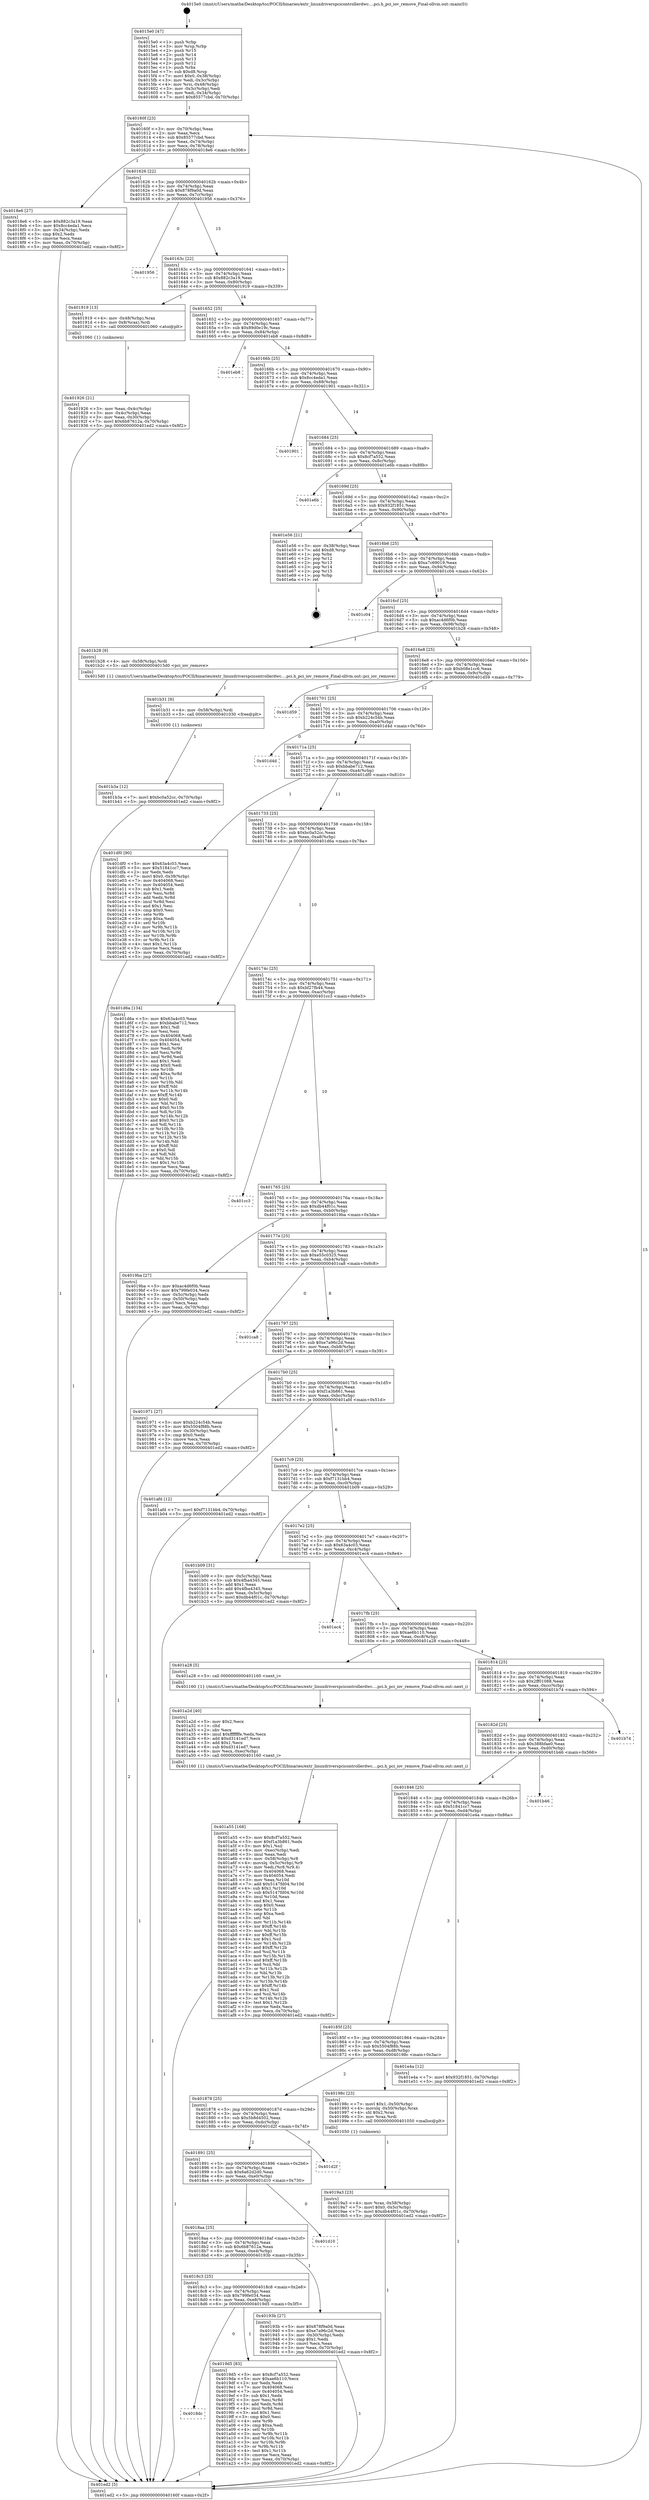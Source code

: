 digraph "0x4015e0" {
  label = "0x4015e0 (/mnt/c/Users/mathe/Desktop/tcc/POCII/binaries/extr_linuxdriverspcicontrollerdwc....pci.h_pci_iov_remove_Final-ollvm.out::main(0))"
  labelloc = "t"
  node[shape=record]

  Entry [label="",width=0.3,height=0.3,shape=circle,fillcolor=black,style=filled]
  "0x40160f" [label="{
     0x40160f [23]\l
     | [instrs]\l
     &nbsp;&nbsp;0x40160f \<+3\>: mov -0x70(%rbp),%eax\l
     &nbsp;&nbsp;0x401612 \<+2\>: mov %eax,%ecx\l
     &nbsp;&nbsp;0x401614 \<+6\>: sub $0x85577cbd,%ecx\l
     &nbsp;&nbsp;0x40161a \<+3\>: mov %eax,-0x74(%rbp)\l
     &nbsp;&nbsp;0x40161d \<+3\>: mov %ecx,-0x78(%rbp)\l
     &nbsp;&nbsp;0x401620 \<+6\>: je 00000000004018e6 \<main+0x306\>\l
  }"]
  "0x4018e6" [label="{
     0x4018e6 [27]\l
     | [instrs]\l
     &nbsp;&nbsp;0x4018e6 \<+5\>: mov $0x882c3a19,%eax\l
     &nbsp;&nbsp;0x4018eb \<+5\>: mov $0x8cc4eda1,%ecx\l
     &nbsp;&nbsp;0x4018f0 \<+3\>: mov -0x34(%rbp),%edx\l
     &nbsp;&nbsp;0x4018f3 \<+3\>: cmp $0x2,%edx\l
     &nbsp;&nbsp;0x4018f6 \<+3\>: cmovne %ecx,%eax\l
     &nbsp;&nbsp;0x4018f9 \<+3\>: mov %eax,-0x70(%rbp)\l
     &nbsp;&nbsp;0x4018fc \<+5\>: jmp 0000000000401ed2 \<main+0x8f2\>\l
  }"]
  "0x401626" [label="{
     0x401626 [22]\l
     | [instrs]\l
     &nbsp;&nbsp;0x401626 \<+5\>: jmp 000000000040162b \<main+0x4b\>\l
     &nbsp;&nbsp;0x40162b \<+3\>: mov -0x74(%rbp),%eax\l
     &nbsp;&nbsp;0x40162e \<+5\>: sub $0x878f9a0d,%eax\l
     &nbsp;&nbsp;0x401633 \<+3\>: mov %eax,-0x7c(%rbp)\l
     &nbsp;&nbsp;0x401636 \<+6\>: je 0000000000401956 \<main+0x376\>\l
  }"]
  "0x401ed2" [label="{
     0x401ed2 [5]\l
     | [instrs]\l
     &nbsp;&nbsp;0x401ed2 \<+5\>: jmp 000000000040160f \<main+0x2f\>\l
  }"]
  "0x4015e0" [label="{
     0x4015e0 [47]\l
     | [instrs]\l
     &nbsp;&nbsp;0x4015e0 \<+1\>: push %rbp\l
     &nbsp;&nbsp;0x4015e1 \<+3\>: mov %rsp,%rbp\l
     &nbsp;&nbsp;0x4015e4 \<+2\>: push %r15\l
     &nbsp;&nbsp;0x4015e6 \<+2\>: push %r14\l
     &nbsp;&nbsp;0x4015e8 \<+2\>: push %r13\l
     &nbsp;&nbsp;0x4015ea \<+2\>: push %r12\l
     &nbsp;&nbsp;0x4015ec \<+1\>: push %rbx\l
     &nbsp;&nbsp;0x4015ed \<+7\>: sub $0xd8,%rsp\l
     &nbsp;&nbsp;0x4015f4 \<+7\>: movl $0x0,-0x38(%rbp)\l
     &nbsp;&nbsp;0x4015fb \<+3\>: mov %edi,-0x3c(%rbp)\l
     &nbsp;&nbsp;0x4015fe \<+4\>: mov %rsi,-0x48(%rbp)\l
     &nbsp;&nbsp;0x401602 \<+3\>: mov -0x3c(%rbp),%edi\l
     &nbsp;&nbsp;0x401605 \<+3\>: mov %edi,-0x34(%rbp)\l
     &nbsp;&nbsp;0x401608 \<+7\>: movl $0x85577cbd,-0x70(%rbp)\l
  }"]
  Exit [label="",width=0.3,height=0.3,shape=circle,fillcolor=black,style=filled,peripheries=2]
  "0x401956" [label="{
     0x401956\l
  }", style=dashed]
  "0x40163c" [label="{
     0x40163c [22]\l
     | [instrs]\l
     &nbsp;&nbsp;0x40163c \<+5\>: jmp 0000000000401641 \<main+0x61\>\l
     &nbsp;&nbsp;0x401641 \<+3\>: mov -0x74(%rbp),%eax\l
     &nbsp;&nbsp;0x401644 \<+5\>: sub $0x882c3a19,%eax\l
     &nbsp;&nbsp;0x401649 \<+3\>: mov %eax,-0x80(%rbp)\l
     &nbsp;&nbsp;0x40164c \<+6\>: je 0000000000401919 \<main+0x339\>\l
  }"]
  "0x401b3a" [label="{
     0x401b3a [12]\l
     | [instrs]\l
     &nbsp;&nbsp;0x401b3a \<+7\>: movl $0xbc0a52cc,-0x70(%rbp)\l
     &nbsp;&nbsp;0x401b41 \<+5\>: jmp 0000000000401ed2 \<main+0x8f2\>\l
  }"]
  "0x401919" [label="{
     0x401919 [13]\l
     | [instrs]\l
     &nbsp;&nbsp;0x401919 \<+4\>: mov -0x48(%rbp),%rax\l
     &nbsp;&nbsp;0x40191d \<+4\>: mov 0x8(%rax),%rdi\l
     &nbsp;&nbsp;0x401921 \<+5\>: call 0000000000401060 \<atoi@plt\>\l
     | [calls]\l
     &nbsp;&nbsp;0x401060 \{1\} (unknown)\l
  }"]
  "0x401652" [label="{
     0x401652 [25]\l
     | [instrs]\l
     &nbsp;&nbsp;0x401652 \<+5\>: jmp 0000000000401657 \<main+0x77\>\l
     &nbsp;&nbsp;0x401657 \<+3\>: mov -0x74(%rbp),%eax\l
     &nbsp;&nbsp;0x40165a \<+5\>: sub $0x89d0e19c,%eax\l
     &nbsp;&nbsp;0x40165f \<+6\>: mov %eax,-0x84(%rbp)\l
     &nbsp;&nbsp;0x401665 \<+6\>: je 0000000000401eb8 \<main+0x8d8\>\l
  }"]
  "0x401926" [label="{
     0x401926 [21]\l
     | [instrs]\l
     &nbsp;&nbsp;0x401926 \<+3\>: mov %eax,-0x4c(%rbp)\l
     &nbsp;&nbsp;0x401929 \<+3\>: mov -0x4c(%rbp),%eax\l
     &nbsp;&nbsp;0x40192c \<+3\>: mov %eax,-0x30(%rbp)\l
     &nbsp;&nbsp;0x40192f \<+7\>: movl $0x6b87612a,-0x70(%rbp)\l
     &nbsp;&nbsp;0x401936 \<+5\>: jmp 0000000000401ed2 \<main+0x8f2\>\l
  }"]
  "0x401b31" [label="{
     0x401b31 [9]\l
     | [instrs]\l
     &nbsp;&nbsp;0x401b31 \<+4\>: mov -0x58(%rbp),%rdi\l
     &nbsp;&nbsp;0x401b35 \<+5\>: call 0000000000401030 \<free@plt\>\l
     | [calls]\l
     &nbsp;&nbsp;0x401030 \{1\} (unknown)\l
  }"]
  "0x401eb8" [label="{
     0x401eb8\l
  }", style=dashed]
  "0x40166b" [label="{
     0x40166b [25]\l
     | [instrs]\l
     &nbsp;&nbsp;0x40166b \<+5\>: jmp 0000000000401670 \<main+0x90\>\l
     &nbsp;&nbsp;0x401670 \<+3\>: mov -0x74(%rbp),%eax\l
     &nbsp;&nbsp;0x401673 \<+5\>: sub $0x8cc4eda1,%eax\l
     &nbsp;&nbsp;0x401678 \<+6\>: mov %eax,-0x88(%rbp)\l
     &nbsp;&nbsp;0x40167e \<+6\>: je 0000000000401901 \<main+0x321\>\l
  }"]
  "0x401a55" [label="{
     0x401a55 [168]\l
     | [instrs]\l
     &nbsp;&nbsp;0x401a55 \<+5\>: mov $0x8cf7a552,%ecx\l
     &nbsp;&nbsp;0x401a5a \<+5\>: mov $0xf1a3b861,%edx\l
     &nbsp;&nbsp;0x401a5f \<+3\>: mov $0x1,%sil\l
     &nbsp;&nbsp;0x401a62 \<+6\>: mov -0xec(%rbp),%edi\l
     &nbsp;&nbsp;0x401a68 \<+3\>: imul %eax,%edi\l
     &nbsp;&nbsp;0x401a6b \<+4\>: mov -0x58(%rbp),%r8\l
     &nbsp;&nbsp;0x401a6f \<+4\>: movslq -0x5c(%rbp),%r9\l
     &nbsp;&nbsp;0x401a73 \<+4\>: mov %edi,(%r8,%r9,4)\l
     &nbsp;&nbsp;0x401a77 \<+7\>: mov 0x404068,%eax\l
     &nbsp;&nbsp;0x401a7e \<+7\>: mov 0x404054,%edi\l
     &nbsp;&nbsp;0x401a85 \<+3\>: mov %eax,%r10d\l
     &nbsp;&nbsp;0x401a88 \<+7\>: add $0x5147fd04,%r10d\l
     &nbsp;&nbsp;0x401a8f \<+4\>: sub $0x1,%r10d\l
     &nbsp;&nbsp;0x401a93 \<+7\>: sub $0x5147fd04,%r10d\l
     &nbsp;&nbsp;0x401a9a \<+4\>: imul %r10d,%eax\l
     &nbsp;&nbsp;0x401a9e \<+3\>: and $0x1,%eax\l
     &nbsp;&nbsp;0x401aa1 \<+3\>: cmp $0x0,%eax\l
     &nbsp;&nbsp;0x401aa4 \<+4\>: sete %r11b\l
     &nbsp;&nbsp;0x401aa8 \<+3\>: cmp $0xa,%edi\l
     &nbsp;&nbsp;0x401aab \<+3\>: setl %bl\l
     &nbsp;&nbsp;0x401aae \<+3\>: mov %r11b,%r14b\l
     &nbsp;&nbsp;0x401ab1 \<+4\>: xor $0xff,%r14b\l
     &nbsp;&nbsp;0x401ab5 \<+3\>: mov %bl,%r15b\l
     &nbsp;&nbsp;0x401ab8 \<+4\>: xor $0xff,%r15b\l
     &nbsp;&nbsp;0x401abc \<+4\>: xor $0x1,%sil\l
     &nbsp;&nbsp;0x401ac0 \<+3\>: mov %r14b,%r12b\l
     &nbsp;&nbsp;0x401ac3 \<+4\>: and $0xff,%r12b\l
     &nbsp;&nbsp;0x401ac7 \<+3\>: and %sil,%r11b\l
     &nbsp;&nbsp;0x401aca \<+3\>: mov %r15b,%r13b\l
     &nbsp;&nbsp;0x401acd \<+4\>: and $0xff,%r13b\l
     &nbsp;&nbsp;0x401ad1 \<+3\>: and %sil,%bl\l
     &nbsp;&nbsp;0x401ad4 \<+3\>: or %r11b,%r12b\l
     &nbsp;&nbsp;0x401ad7 \<+3\>: or %bl,%r13b\l
     &nbsp;&nbsp;0x401ada \<+3\>: xor %r13b,%r12b\l
     &nbsp;&nbsp;0x401add \<+3\>: or %r15b,%r14b\l
     &nbsp;&nbsp;0x401ae0 \<+4\>: xor $0xff,%r14b\l
     &nbsp;&nbsp;0x401ae4 \<+4\>: or $0x1,%sil\l
     &nbsp;&nbsp;0x401ae8 \<+3\>: and %sil,%r14b\l
     &nbsp;&nbsp;0x401aeb \<+3\>: or %r14b,%r12b\l
     &nbsp;&nbsp;0x401aee \<+4\>: test $0x1,%r12b\l
     &nbsp;&nbsp;0x401af2 \<+3\>: cmovne %edx,%ecx\l
     &nbsp;&nbsp;0x401af5 \<+3\>: mov %ecx,-0x70(%rbp)\l
     &nbsp;&nbsp;0x401af8 \<+5\>: jmp 0000000000401ed2 \<main+0x8f2\>\l
  }"]
  "0x401901" [label="{
     0x401901\l
  }", style=dashed]
  "0x401684" [label="{
     0x401684 [25]\l
     | [instrs]\l
     &nbsp;&nbsp;0x401684 \<+5\>: jmp 0000000000401689 \<main+0xa9\>\l
     &nbsp;&nbsp;0x401689 \<+3\>: mov -0x74(%rbp),%eax\l
     &nbsp;&nbsp;0x40168c \<+5\>: sub $0x8cf7a552,%eax\l
     &nbsp;&nbsp;0x401691 \<+6\>: mov %eax,-0x8c(%rbp)\l
     &nbsp;&nbsp;0x401697 \<+6\>: je 0000000000401e6b \<main+0x88b\>\l
  }"]
  "0x401a2d" [label="{
     0x401a2d [40]\l
     | [instrs]\l
     &nbsp;&nbsp;0x401a2d \<+5\>: mov $0x2,%ecx\l
     &nbsp;&nbsp;0x401a32 \<+1\>: cltd\l
     &nbsp;&nbsp;0x401a33 \<+2\>: idiv %ecx\l
     &nbsp;&nbsp;0x401a35 \<+6\>: imul $0xfffffffe,%edx,%ecx\l
     &nbsp;&nbsp;0x401a3b \<+6\>: add $0xd3141ed7,%ecx\l
     &nbsp;&nbsp;0x401a41 \<+3\>: add $0x1,%ecx\l
     &nbsp;&nbsp;0x401a44 \<+6\>: sub $0xd3141ed7,%ecx\l
     &nbsp;&nbsp;0x401a4a \<+6\>: mov %ecx,-0xec(%rbp)\l
     &nbsp;&nbsp;0x401a50 \<+5\>: call 0000000000401160 \<next_i\>\l
     | [calls]\l
     &nbsp;&nbsp;0x401160 \{1\} (/mnt/c/Users/mathe/Desktop/tcc/POCII/binaries/extr_linuxdriverspcicontrollerdwc....pci.h_pci_iov_remove_Final-ollvm.out::next_i)\l
  }"]
  "0x401e6b" [label="{
     0x401e6b\l
  }", style=dashed]
  "0x40169d" [label="{
     0x40169d [25]\l
     | [instrs]\l
     &nbsp;&nbsp;0x40169d \<+5\>: jmp 00000000004016a2 \<main+0xc2\>\l
     &nbsp;&nbsp;0x4016a2 \<+3\>: mov -0x74(%rbp),%eax\l
     &nbsp;&nbsp;0x4016a5 \<+5\>: sub $0x932f1851,%eax\l
     &nbsp;&nbsp;0x4016aa \<+6\>: mov %eax,-0x90(%rbp)\l
     &nbsp;&nbsp;0x4016b0 \<+6\>: je 0000000000401e56 \<main+0x876\>\l
  }"]
  "0x4018dc" [label="{
     0x4018dc\l
  }", style=dashed]
  "0x401e56" [label="{
     0x401e56 [21]\l
     | [instrs]\l
     &nbsp;&nbsp;0x401e56 \<+3\>: mov -0x38(%rbp),%eax\l
     &nbsp;&nbsp;0x401e59 \<+7\>: add $0xd8,%rsp\l
     &nbsp;&nbsp;0x401e60 \<+1\>: pop %rbx\l
     &nbsp;&nbsp;0x401e61 \<+2\>: pop %r12\l
     &nbsp;&nbsp;0x401e63 \<+2\>: pop %r13\l
     &nbsp;&nbsp;0x401e65 \<+2\>: pop %r14\l
     &nbsp;&nbsp;0x401e67 \<+2\>: pop %r15\l
     &nbsp;&nbsp;0x401e69 \<+1\>: pop %rbp\l
     &nbsp;&nbsp;0x401e6a \<+1\>: ret\l
  }"]
  "0x4016b6" [label="{
     0x4016b6 [25]\l
     | [instrs]\l
     &nbsp;&nbsp;0x4016b6 \<+5\>: jmp 00000000004016bb \<main+0xdb\>\l
     &nbsp;&nbsp;0x4016bb \<+3\>: mov -0x74(%rbp),%eax\l
     &nbsp;&nbsp;0x4016be \<+5\>: sub $0xa7c69019,%eax\l
     &nbsp;&nbsp;0x4016c3 \<+6\>: mov %eax,-0x94(%rbp)\l
     &nbsp;&nbsp;0x4016c9 \<+6\>: je 0000000000401c04 \<main+0x624\>\l
  }"]
  "0x4019d5" [label="{
     0x4019d5 [83]\l
     | [instrs]\l
     &nbsp;&nbsp;0x4019d5 \<+5\>: mov $0x8cf7a552,%eax\l
     &nbsp;&nbsp;0x4019da \<+5\>: mov $0xae6b110,%ecx\l
     &nbsp;&nbsp;0x4019df \<+2\>: xor %edx,%edx\l
     &nbsp;&nbsp;0x4019e1 \<+7\>: mov 0x404068,%esi\l
     &nbsp;&nbsp;0x4019e8 \<+7\>: mov 0x404054,%edi\l
     &nbsp;&nbsp;0x4019ef \<+3\>: sub $0x1,%edx\l
     &nbsp;&nbsp;0x4019f2 \<+3\>: mov %esi,%r8d\l
     &nbsp;&nbsp;0x4019f5 \<+3\>: add %edx,%r8d\l
     &nbsp;&nbsp;0x4019f8 \<+4\>: imul %r8d,%esi\l
     &nbsp;&nbsp;0x4019fc \<+3\>: and $0x1,%esi\l
     &nbsp;&nbsp;0x4019ff \<+3\>: cmp $0x0,%esi\l
     &nbsp;&nbsp;0x401a02 \<+4\>: sete %r9b\l
     &nbsp;&nbsp;0x401a06 \<+3\>: cmp $0xa,%edi\l
     &nbsp;&nbsp;0x401a09 \<+4\>: setl %r10b\l
     &nbsp;&nbsp;0x401a0d \<+3\>: mov %r9b,%r11b\l
     &nbsp;&nbsp;0x401a10 \<+3\>: and %r10b,%r11b\l
     &nbsp;&nbsp;0x401a13 \<+3\>: xor %r10b,%r9b\l
     &nbsp;&nbsp;0x401a16 \<+3\>: or %r9b,%r11b\l
     &nbsp;&nbsp;0x401a19 \<+4\>: test $0x1,%r11b\l
     &nbsp;&nbsp;0x401a1d \<+3\>: cmovne %ecx,%eax\l
     &nbsp;&nbsp;0x401a20 \<+3\>: mov %eax,-0x70(%rbp)\l
     &nbsp;&nbsp;0x401a23 \<+5\>: jmp 0000000000401ed2 \<main+0x8f2\>\l
  }"]
  "0x401c04" [label="{
     0x401c04\l
  }", style=dashed]
  "0x4016cf" [label="{
     0x4016cf [25]\l
     | [instrs]\l
     &nbsp;&nbsp;0x4016cf \<+5\>: jmp 00000000004016d4 \<main+0xf4\>\l
     &nbsp;&nbsp;0x4016d4 \<+3\>: mov -0x74(%rbp),%eax\l
     &nbsp;&nbsp;0x4016d7 \<+5\>: sub $0xac4d6f0b,%eax\l
     &nbsp;&nbsp;0x4016dc \<+6\>: mov %eax,-0x98(%rbp)\l
     &nbsp;&nbsp;0x4016e2 \<+6\>: je 0000000000401b28 \<main+0x548\>\l
  }"]
  "0x4019a3" [label="{
     0x4019a3 [23]\l
     | [instrs]\l
     &nbsp;&nbsp;0x4019a3 \<+4\>: mov %rax,-0x58(%rbp)\l
     &nbsp;&nbsp;0x4019a7 \<+7\>: movl $0x0,-0x5c(%rbp)\l
     &nbsp;&nbsp;0x4019ae \<+7\>: movl $0xdb44f01c,-0x70(%rbp)\l
     &nbsp;&nbsp;0x4019b5 \<+5\>: jmp 0000000000401ed2 \<main+0x8f2\>\l
  }"]
  "0x401b28" [label="{
     0x401b28 [9]\l
     | [instrs]\l
     &nbsp;&nbsp;0x401b28 \<+4\>: mov -0x58(%rbp),%rdi\l
     &nbsp;&nbsp;0x401b2c \<+5\>: call 00000000004015d0 \<pci_iov_remove\>\l
     | [calls]\l
     &nbsp;&nbsp;0x4015d0 \{1\} (/mnt/c/Users/mathe/Desktop/tcc/POCII/binaries/extr_linuxdriverspcicontrollerdwc....pci.h_pci_iov_remove_Final-ollvm.out::pci_iov_remove)\l
  }"]
  "0x4016e8" [label="{
     0x4016e8 [25]\l
     | [instrs]\l
     &nbsp;&nbsp;0x4016e8 \<+5\>: jmp 00000000004016ed \<main+0x10d\>\l
     &nbsp;&nbsp;0x4016ed \<+3\>: mov -0x74(%rbp),%eax\l
     &nbsp;&nbsp;0x4016f0 \<+5\>: sub $0xb08e1cc6,%eax\l
     &nbsp;&nbsp;0x4016f5 \<+6\>: mov %eax,-0x9c(%rbp)\l
     &nbsp;&nbsp;0x4016fb \<+6\>: je 0000000000401d59 \<main+0x779\>\l
  }"]
  "0x4018c3" [label="{
     0x4018c3 [25]\l
     | [instrs]\l
     &nbsp;&nbsp;0x4018c3 \<+5\>: jmp 00000000004018c8 \<main+0x2e8\>\l
     &nbsp;&nbsp;0x4018c8 \<+3\>: mov -0x74(%rbp),%eax\l
     &nbsp;&nbsp;0x4018cb \<+5\>: sub $0x799fe034,%eax\l
     &nbsp;&nbsp;0x4018d0 \<+6\>: mov %eax,-0xe8(%rbp)\l
     &nbsp;&nbsp;0x4018d6 \<+6\>: je 00000000004019d5 \<main+0x3f5\>\l
  }"]
  "0x401d59" [label="{
     0x401d59\l
  }", style=dashed]
  "0x401701" [label="{
     0x401701 [25]\l
     | [instrs]\l
     &nbsp;&nbsp;0x401701 \<+5\>: jmp 0000000000401706 \<main+0x126\>\l
     &nbsp;&nbsp;0x401706 \<+3\>: mov -0x74(%rbp),%eax\l
     &nbsp;&nbsp;0x401709 \<+5\>: sub $0xb224c54b,%eax\l
     &nbsp;&nbsp;0x40170e \<+6\>: mov %eax,-0xa0(%rbp)\l
     &nbsp;&nbsp;0x401714 \<+6\>: je 0000000000401d4d \<main+0x76d\>\l
  }"]
  "0x40193b" [label="{
     0x40193b [27]\l
     | [instrs]\l
     &nbsp;&nbsp;0x40193b \<+5\>: mov $0x878f9a0d,%eax\l
     &nbsp;&nbsp;0x401940 \<+5\>: mov $0xe7a96c2d,%ecx\l
     &nbsp;&nbsp;0x401945 \<+3\>: mov -0x30(%rbp),%edx\l
     &nbsp;&nbsp;0x401948 \<+3\>: cmp $0x1,%edx\l
     &nbsp;&nbsp;0x40194b \<+3\>: cmovl %ecx,%eax\l
     &nbsp;&nbsp;0x40194e \<+3\>: mov %eax,-0x70(%rbp)\l
     &nbsp;&nbsp;0x401951 \<+5\>: jmp 0000000000401ed2 \<main+0x8f2\>\l
  }"]
  "0x401d4d" [label="{
     0x401d4d\l
  }", style=dashed]
  "0x40171a" [label="{
     0x40171a [25]\l
     | [instrs]\l
     &nbsp;&nbsp;0x40171a \<+5\>: jmp 000000000040171f \<main+0x13f\>\l
     &nbsp;&nbsp;0x40171f \<+3\>: mov -0x74(%rbp),%eax\l
     &nbsp;&nbsp;0x401722 \<+5\>: sub $0xbbabe712,%eax\l
     &nbsp;&nbsp;0x401727 \<+6\>: mov %eax,-0xa4(%rbp)\l
     &nbsp;&nbsp;0x40172d \<+6\>: je 0000000000401df0 \<main+0x810\>\l
  }"]
  "0x4018aa" [label="{
     0x4018aa [25]\l
     | [instrs]\l
     &nbsp;&nbsp;0x4018aa \<+5\>: jmp 00000000004018af \<main+0x2cf\>\l
     &nbsp;&nbsp;0x4018af \<+3\>: mov -0x74(%rbp),%eax\l
     &nbsp;&nbsp;0x4018b2 \<+5\>: sub $0x6b87612a,%eax\l
     &nbsp;&nbsp;0x4018b7 \<+6\>: mov %eax,-0xe4(%rbp)\l
     &nbsp;&nbsp;0x4018bd \<+6\>: je 000000000040193b \<main+0x35b\>\l
  }"]
  "0x401df0" [label="{
     0x401df0 [90]\l
     | [instrs]\l
     &nbsp;&nbsp;0x401df0 \<+5\>: mov $0x63a4c03,%eax\l
     &nbsp;&nbsp;0x401df5 \<+5\>: mov $0x51841cc7,%ecx\l
     &nbsp;&nbsp;0x401dfa \<+2\>: xor %edx,%edx\l
     &nbsp;&nbsp;0x401dfc \<+7\>: movl $0x0,-0x38(%rbp)\l
     &nbsp;&nbsp;0x401e03 \<+7\>: mov 0x404068,%esi\l
     &nbsp;&nbsp;0x401e0a \<+7\>: mov 0x404054,%edi\l
     &nbsp;&nbsp;0x401e11 \<+3\>: sub $0x1,%edx\l
     &nbsp;&nbsp;0x401e14 \<+3\>: mov %esi,%r8d\l
     &nbsp;&nbsp;0x401e17 \<+3\>: add %edx,%r8d\l
     &nbsp;&nbsp;0x401e1a \<+4\>: imul %r8d,%esi\l
     &nbsp;&nbsp;0x401e1e \<+3\>: and $0x1,%esi\l
     &nbsp;&nbsp;0x401e21 \<+3\>: cmp $0x0,%esi\l
     &nbsp;&nbsp;0x401e24 \<+4\>: sete %r9b\l
     &nbsp;&nbsp;0x401e28 \<+3\>: cmp $0xa,%edi\l
     &nbsp;&nbsp;0x401e2b \<+4\>: setl %r10b\l
     &nbsp;&nbsp;0x401e2f \<+3\>: mov %r9b,%r11b\l
     &nbsp;&nbsp;0x401e32 \<+3\>: and %r10b,%r11b\l
     &nbsp;&nbsp;0x401e35 \<+3\>: xor %r10b,%r9b\l
     &nbsp;&nbsp;0x401e38 \<+3\>: or %r9b,%r11b\l
     &nbsp;&nbsp;0x401e3b \<+4\>: test $0x1,%r11b\l
     &nbsp;&nbsp;0x401e3f \<+3\>: cmovne %ecx,%eax\l
     &nbsp;&nbsp;0x401e42 \<+3\>: mov %eax,-0x70(%rbp)\l
     &nbsp;&nbsp;0x401e45 \<+5\>: jmp 0000000000401ed2 \<main+0x8f2\>\l
  }"]
  "0x401733" [label="{
     0x401733 [25]\l
     | [instrs]\l
     &nbsp;&nbsp;0x401733 \<+5\>: jmp 0000000000401738 \<main+0x158\>\l
     &nbsp;&nbsp;0x401738 \<+3\>: mov -0x74(%rbp),%eax\l
     &nbsp;&nbsp;0x40173b \<+5\>: sub $0xbc0a52cc,%eax\l
     &nbsp;&nbsp;0x401740 \<+6\>: mov %eax,-0xa8(%rbp)\l
     &nbsp;&nbsp;0x401746 \<+6\>: je 0000000000401d6a \<main+0x78a\>\l
  }"]
  "0x401d10" [label="{
     0x401d10\l
  }", style=dashed]
  "0x401d6a" [label="{
     0x401d6a [134]\l
     | [instrs]\l
     &nbsp;&nbsp;0x401d6a \<+5\>: mov $0x63a4c03,%eax\l
     &nbsp;&nbsp;0x401d6f \<+5\>: mov $0xbbabe712,%ecx\l
     &nbsp;&nbsp;0x401d74 \<+2\>: mov $0x1,%dl\l
     &nbsp;&nbsp;0x401d76 \<+2\>: xor %esi,%esi\l
     &nbsp;&nbsp;0x401d78 \<+7\>: mov 0x404068,%edi\l
     &nbsp;&nbsp;0x401d7f \<+8\>: mov 0x404054,%r8d\l
     &nbsp;&nbsp;0x401d87 \<+3\>: sub $0x1,%esi\l
     &nbsp;&nbsp;0x401d8a \<+3\>: mov %edi,%r9d\l
     &nbsp;&nbsp;0x401d8d \<+3\>: add %esi,%r9d\l
     &nbsp;&nbsp;0x401d90 \<+4\>: imul %r9d,%edi\l
     &nbsp;&nbsp;0x401d94 \<+3\>: and $0x1,%edi\l
     &nbsp;&nbsp;0x401d97 \<+3\>: cmp $0x0,%edi\l
     &nbsp;&nbsp;0x401d9a \<+4\>: sete %r10b\l
     &nbsp;&nbsp;0x401d9e \<+4\>: cmp $0xa,%r8d\l
     &nbsp;&nbsp;0x401da2 \<+4\>: setl %r11b\l
     &nbsp;&nbsp;0x401da6 \<+3\>: mov %r10b,%bl\l
     &nbsp;&nbsp;0x401da9 \<+3\>: xor $0xff,%bl\l
     &nbsp;&nbsp;0x401dac \<+3\>: mov %r11b,%r14b\l
     &nbsp;&nbsp;0x401daf \<+4\>: xor $0xff,%r14b\l
     &nbsp;&nbsp;0x401db3 \<+3\>: xor $0x0,%dl\l
     &nbsp;&nbsp;0x401db6 \<+3\>: mov %bl,%r15b\l
     &nbsp;&nbsp;0x401db9 \<+4\>: and $0x0,%r15b\l
     &nbsp;&nbsp;0x401dbd \<+3\>: and %dl,%r10b\l
     &nbsp;&nbsp;0x401dc0 \<+3\>: mov %r14b,%r12b\l
     &nbsp;&nbsp;0x401dc3 \<+4\>: and $0x0,%r12b\l
     &nbsp;&nbsp;0x401dc7 \<+3\>: and %dl,%r11b\l
     &nbsp;&nbsp;0x401dca \<+3\>: or %r10b,%r15b\l
     &nbsp;&nbsp;0x401dcd \<+3\>: or %r11b,%r12b\l
     &nbsp;&nbsp;0x401dd0 \<+3\>: xor %r12b,%r15b\l
     &nbsp;&nbsp;0x401dd3 \<+3\>: or %r14b,%bl\l
     &nbsp;&nbsp;0x401dd6 \<+3\>: xor $0xff,%bl\l
     &nbsp;&nbsp;0x401dd9 \<+3\>: or $0x0,%dl\l
     &nbsp;&nbsp;0x401ddc \<+2\>: and %dl,%bl\l
     &nbsp;&nbsp;0x401dde \<+3\>: or %bl,%r15b\l
     &nbsp;&nbsp;0x401de1 \<+4\>: test $0x1,%r15b\l
     &nbsp;&nbsp;0x401de5 \<+3\>: cmovne %ecx,%eax\l
     &nbsp;&nbsp;0x401de8 \<+3\>: mov %eax,-0x70(%rbp)\l
     &nbsp;&nbsp;0x401deb \<+5\>: jmp 0000000000401ed2 \<main+0x8f2\>\l
  }"]
  "0x40174c" [label="{
     0x40174c [25]\l
     | [instrs]\l
     &nbsp;&nbsp;0x40174c \<+5\>: jmp 0000000000401751 \<main+0x171\>\l
     &nbsp;&nbsp;0x401751 \<+3\>: mov -0x74(%rbp),%eax\l
     &nbsp;&nbsp;0x401754 \<+5\>: sub $0xbf27fb44,%eax\l
     &nbsp;&nbsp;0x401759 \<+6\>: mov %eax,-0xac(%rbp)\l
     &nbsp;&nbsp;0x40175f \<+6\>: je 0000000000401cc3 \<main+0x6e3\>\l
  }"]
  "0x401891" [label="{
     0x401891 [25]\l
     | [instrs]\l
     &nbsp;&nbsp;0x401891 \<+5\>: jmp 0000000000401896 \<main+0x2b6\>\l
     &nbsp;&nbsp;0x401896 \<+3\>: mov -0x74(%rbp),%eax\l
     &nbsp;&nbsp;0x401899 \<+5\>: sub $0x6a62d2d0,%eax\l
     &nbsp;&nbsp;0x40189e \<+6\>: mov %eax,-0xe0(%rbp)\l
     &nbsp;&nbsp;0x4018a4 \<+6\>: je 0000000000401d10 \<main+0x730\>\l
  }"]
  "0x401cc3" [label="{
     0x401cc3\l
  }", style=dashed]
  "0x401765" [label="{
     0x401765 [25]\l
     | [instrs]\l
     &nbsp;&nbsp;0x401765 \<+5\>: jmp 000000000040176a \<main+0x18a\>\l
     &nbsp;&nbsp;0x40176a \<+3\>: mov -0x74(%rbp),%eax\l
     &nbsp;&nbsp;0x40176d \<+5\>: sub $0xdb44f01c,%eax\l
     &nbsp;&nbsp;0x401772 \<+6\>: mov %eax,-0xb0(%rbp)\l
     &nbsp;&nbsp;0x401778 \<+6\>: je 00000000004019ba \<main+0x3da\>\l
  }"]
  "0x401d2f" [label="{
     0x401d2f\l
  }", style=dashed]
  "0x4019ba" [label="{
     0x4019ba [27]\l
     | [instrs]\l
     &nbsp;&nbsp;0x4019ba \<+5\>: mov $0xac4d6f0b,%eax\l
     &nbsp;&nbsp;0x4019bf \<+5\>: mov $0x799fe034,%ecx\l
     &nbsp;&nbsp;0x4019c4 \<+3\>: mov -0x5c(%rbp),%edx\l
     &nbsp;&nbsp;0x4019c7 \<+3\>: cmp -0x50(%rbp),%edx\l
     &nbsp;&nbsp;0x4019ca \<+3\>: cmovl %ecx,%eax\l
     &nbsp;&nbsp;0x4019cd \<+3\>: mov %eax,-0x70(%rbp)\l
     &nbsp;&nbsp;0x4019d0 \<+5\>: jmp 0000000000401ed2 \<main+0x8f2\>\l
  }"]
  "0x40177e" [label="{
     0x40177e [25]\l
     | [instrs]\l
     &nbsp;&nbsp;0x40177e \<+5\>: jmp 0000000000401783 \<main+0x1a3\>\l
     &nbsp;&nbsp;0x401783 \<+3\>: mov -0x74(%rbp),%eax\l
     &nbsp;&nbsp;0x401786 \<+5\>: sub $0xe55c0325,%eax\l
     &nbsp;&nbsp;0x40178b \<+6\>: mov %eax,-0xb4(%rbp)\l
     &nbsp;&nbsp;0x401791 \<+6\>: je 0000000000401ca8 \<main+0x6c8\>\l
  }"]
  "0x401878" [label="{
     0x401878 [25]\l
     | [instrs]\l
     &nbsp;&nbsp;0x401878 \<+5\>: jmp 000000000040187d \<main+0x29d\>\l
     &nbsp;&nbsp;0x40187d \<+3\>: mov -0x74(%rbp),%eax\l
     &nbsp;&nbsp;0x401880 \<+5\>: sub $0x5b8d4502,%eax\l
     &nbsp;&nbsp;0x401885 \<+6\>: mov %eax,-0xdc(%rbp)\l
     &nbsp;&nbsp;0x40188b \<+6\>: je 0000000000401d2f \<main+0x74f\>\l
  }"]
  "0x401ca8" [label="{
     0x401ca8\l
  }", style=dashed]
  "0x401797" [label="{
     0x401797 [25]\l
     | [instrs]\l
     &nbsp;&nbsp;0x401797 \<+5\>: jmp 000000000040179c \<main+0x1bc\>\l
     &nbsp;&nbsp;0x40179c \<+3\>: mov -0x74(%rbp),%eax\l
     &nbsp;&nbsp;0x40179f \<+5\>: sub $0xe7a96c2d,%eax\l
     &nbsp;&nbsp;0x4017a4 \<+6\>: mov %eax,-0xb8(%rbp)\l
     &nbsp;&nbsp;0x4017aa \<+6\>: je 0000000000401971 \<main+0x391\>\l
  }"]
  "0x40198c" [label="{
     0x40198c [23]\l
     | [instrs]\l
     &nbsp;&nbsp;0x40198c \<+7\>: movl $0x1,-0x50(%rbp)\l
     &nbsp;&nbsp;0x401993 \<+4\>: movslq -0x50(%rbp),%rax\l
     &nbsp;&nbsp;0x401997 \<+4\>: shl $0x2,%rax\l
     &nbsp;&nbsp;0x40199b \<+3\>: mov %rax,%rdi\l
     &nbsp;&nbsp;0x40199e \<+5\>: call 0000000000401050 \<malloc@plt\>\l
     | [calls]\l
     &nbsp;&nbsp;0x401050 \{1\} (unknown)\l
  }"]
  "0x401971" [label="{
     0x401971 [27]\l
     | [instrs]\l
     &nbsp;&nbsp;0x401971 \<+5\>: mov $0xb224c54b,%eax\l
     &nbsp;&nbsp;0x401976 \<+5\>: mov $0x5504f88b,%ecx\l
     &nbsp;&nbsp;0x40197b \<+3\>: mov -0x30(%rbp),%edx\l
     &nbsp;&nbsp;0x40197e \<+3\>: cmp $0x0,%edx\l
     &nbsp;&nbsp;0x401981 \<+3\>: cmove %ecx,%eax\l
     &nbsp;&nbsp;0x401984 \<+3\>: mov %eax,-0x70(%rbp)\l
     &nbsp;&nbsp;0x401987 \<+5\>: jmp 0000000000401ed2 \<main+0x8f2\>\l
  }"]
  "0x4017b0" [label="{
     0x4017b0 [25]\l
     | [instrs]\l
     &nbsp;&nbsp;0x4017b0 \<+5\>: jmp 00000000004017b5 \<main+0x1d5\>\l
     &nbsp;&nbsp;0x4017b5 \<+3\>: mov -0x74(%rbp),%eax\l
     &nbsp;&nbsp;0x4017b8 \<+5\>: sub $0xf1a3b861,%eax\l
     &nbsp;&nbsp;0x4017bd \<+6\>: mov %eax,-0xbc(%rbp)\l
     &nbsp;&nbsp;0x4017c3 \<+6\>: je 0000000000401afd \<main+0x51d\>\l
  }"]
  "0x40185f" [label="{
     0x40185f [25]\l
     | [instrs]\l
     &nbsp;&nbsp;0x40185f \<+5\>: jmp 0000000000401864 \<main+0x284\>\l
     &nbsp;&nbsp;0x401864 \<+3\>: mov -0x74(%rbp),%eax\l
     &nbsp;&nbsp;0x401867 \<+5\>: sub $0x5504f88b,%eax\l
     &nbsp;&nbsp;0x40186c \<+6\>: mov %eax,-0xd8(%rbp)\l
     &nbsp;&nbsp;0x401872 \<+6\>: je 000000000040198c \<main+0x3ac\>\l
  }"]
  "0x401afd" [label="{
     0x401afd [12]\l
     | [instrs]\l
     &nbsp;&nbsp;0x401afd \<+7\>: movl $0xf7131bb4,-0x70(%rbp)\l
     &nbsp;&nbsp;0x401b04 \<+5\>: jmp 0000000000401ed2 \<main+0x8f2\>\l
  }"]
  "0x4017c9" [label="{
     0x4017c9 [25]\l
     | [instrs]\l
     &nbsp;&nbsp;0x4017c9 \<+5\>: jmp 00000000004017ce \<main+0x1ee\>\l
     &nbsp;&nbsp;0x4017ce \<+3\>: mov -0x74(%rbp),%eax\l
     &nbsp;&nbsp;0x4017d1 \<+5\>: sub $0xf7131bb4,%eax\l
     &nbsp;&nbsp;0x4017d6 \<+6\>: mov %eax,-0xc0(%rbp)\l
     &nbsp;&nbsp;0x4017dc \<+6\>: je 0000000000401b09 \<main+0x529\>\l
  }"]
  "0x401e4a" [label="{
     0x401e4a [12]\l
     | [instrs]\l
     &nbsp;&nbsp;0x401e4a \<+7\>: movl $0x932f1851,-0x70(%rbp)\l
     &nbsp;&nbsp;0x401e51 \<+5\>: jmp 0000000000401ed2 \<main+0x8f2\>\l
  }"]
  "0x401b09" [label="{
     0x401b09 [31]\l
     | [instrs]\l
     &nbsp;&nbsp;0x401b09 \<+3\>: mov -0x5c(%rbp),%eax\l
     &nbsp;&nbsp;0x401b0c \<+5\>: sub $0x4fba4345,%eax\l
     &nbsp;&nbsp;0x401b11 \<+3\>: add $0x1,%eax\l
     &nbsp;&nbsp;0x401b14 \<+5\>: add $0x4fba4345,%eax\l
     &nbsp;&nbsp;0x401b19 \<+3\>: mov %eax,-0x5c(%rbp)\l
     &nbsp;&nbsp;0x401b1c \<+7\>: movl $0xdb44f01c,-0x70(%rbp)\l
     &nbsp;&nbsp;0x401b23 \<+5\>: jmp 0000000000401ed2 \<main+0x8f2\>\l
  }"]
  "0x4017e2" [label="{
     0x4017e2 [25]\l
     | [instrs]\l
     &nbsp;&nbsp;0x4017e2 \<+5\>: jmp 00000000004017e7 \<main+0x207\>\l
     &nbsp;&nbsp;0x4017e7 \<+3\>: mov -0x74(%rbp),%eax\l
     &nbsp;&nbsp;0x4017ea \<+5\>: sub $0x63a4c03,%eax\l
     &nbsp;&nbsp;0x4017ef \<+6\>: mov %eax,-0xc4(%rbp)\l
     &nbsp;&nbsp;0x4017f5 \<+6\>: je 0000000000401ec4 \<main+0x8e4\>\l
  }"]
  "0x401846" [label="{
     0x401846 [25]\l
     | [instrs]\l
     &nbsp;&nbsp;0x401846 \<+5\>: jmp 000000000040184b \<main+0x26b\>\l
     &nbsp;&nbsp;0x40184b \<+3\>: mov -0x74(%rbp),%eax\l
     &nbsp;&nbsp;0x40184e \<+5\>: sub $0x51841cc7,%eax\l
     &nbsp;&nbsp;0x401853 \<+6\>: mov %eax,-0xd4(%rbp)\l
     &nbsp;&nbsp;0x401859 \<+6\>: je 0000000000401e4a \<main+0x86a\>\l
  }"]
  "0x401ec4" [label="{
     0x401ec4\l
  }", style=dashed]
  "0x4017fb" [label="{
     0x4017fb [25]\l
     | [instrs]\l
     &nbsp;&nbsp;0x4017fb \<+5\>: jmp 0000000000401800 \<main+0x220\>\l
     &nbsp;&nbsp;0x401800 \<+3\>: mov -0x74(%rbp),%eax\l
     &nbsp;&nbsp;0x401803 \<+5\>: sub $0xae6b110,%eax\l
     &nbsp;&nbsp;0x401808 \<+6\>: mov %eax,-0xc8(%rbp)\l
     &nbsp;&nbsp;0x40180e \<+6\>: je 0000000000401a28 \<main+0x448\>\l
  }"]
  "0x401b46" [label="{
     0x401b46\l
  }", style=dashed]
  "0x401a28" [label="{
     0x401a28 [5]\l
     | [instrs]\l
     &nbsp;&nbsp;0x401a28 \<+5\>: call 0000000000401160 \<next_i\>\l
     | [calls]\l
     &nbsp;&nbsp;0x401160 \{1\} (/mnt/c/Users/mathe/Desktop/tcc/POCII/binaries/extr_linuxdriverspcicontrollerdwc....pci.h_pci_iov_remove_Final-ollvm.out::next_i)\l
  }"]
  "0x401814" [label="{
     0x401814 [25]\l
     | [instrs]\l
     &nbsp;&nbsp;0x401814 \<+5\>: jmp 0000000000401819 \<main+0x239\>\l
     &nbsp;&nbsp;0x401819 \<+3\>: mov -0x74(%rbp),%eax\l
     &nbsp;&nbsp;0x40181c \<+5\>: sub $0x2ff01088,%eax\l
     &nbsp;&nbsp;0x401821 \<+6\>: mov %eax,-0xcc(%rbp)\l
     &nbsp;&nbsp;0x401827 \<+6\>: je 0000000000401b74 \<main+0x594\>\l
  }"]
  "0x40182d" [label="{
     0x40182d [25]\l
     | [instrs]\l
     &nbsp;&nbsp;0x40182d \<+5\>: jmp 0000000000401832 \<main+0x252\>\l
     &nbsp;&nbsp;0x401832 \<+3\>: mov -0x74(%rbp),%eax\l
     &nbsp;&nbsp;0x401835 \<+5\>: sub $0x388bfae0,%eax\l
     &nbsp;&nbsp;0x40183a \<+6\>: mov %eax,-0xd0(%rbp)\l
     &nbsp;&nbsp;0x401840 \<+6\>: je 0000000000401b46 \<main+0x566\>\l
  }"]
  "0x401b74" [label="{
     0x401b74\l
  }", style=dashed]
  Entry -> "0x4015e0" [label=" 1"]
  "0x40160f" -> "0x4018e6" [label=" 1"]
  "0x40160f" -> "0x401626" [label=" 15"]
  "0x4018e6" -> "0x401ed2" [label=" 1"]
  "0x4015e0" -> "0x40160f" [label=" 1"]
  "0x401ed2" -> "0x40160f" [label=" 15"]
  "0x401e56" -> Exit [label=" 1"]
  "0x401626" -> "0x401956" [label=" 0"]
  "0x401626" -> "0x40163c" [label=" 15"]
  "0x401e4a" -> "0x401ed2" [label=" 1"]
  "0x40163c" -> "0x401919" [label=" 1"]
  "0x40163c" -> "0x401652" [label=" 14"]
  "0x401919" -> "0x401926" [label=" 1"]
  "0x401926" -> "0x401ed2" [label=" 1"]
  "0x401df0" -> "0x401ed2" [label=" 1"]
  "0x401652" -> "0x401eb8" [label=" 0"]
  "0x401652" -> "0x40166b" [label=" 14"]
  "0x401d6a" -> "0x401ed2" [label=" 1"]
  "0x40166b" -> "0x401901" [label=" 0"]
  "0x40166b" -> "0x401684" [label=" 14"]
  "0x401b3a" -> "0x401ed2" [label=" 1"]
  "0x401684" -> "0x401e6b" [label=" 0"]
  "0x401684" -> "0x40169d" [label=" 14"]
  "0x401b31" -> "0x401b3a" [label=" 1"]
  "0x40169d" -> "0x401e56" [label=" 1"]
  "0x40169d" -> "0x4016b6" [label=" 13"]
  "0x401b28" -> "0x401b31" [label=" 1"]
  "0x4016b6" -> "0x401c04" [label=" 0"]
  "0x4016b6" -> "0x4016cf" [label=" 13"]
  "0x401b09" -> "0x401ed2" [label=" 1"]
  "0x4016cf" -> "0x401b28" [label=" 1"]
  "0x4016cf" -> "0x4016e8" [label=" 12"]
  "0x401a55" -> "0x401ed2" [label=" 1"]
  "0x4016e8" -> "0x401d59" [label=" 0"]
  "0x4016e8" -> "0x401701" [label=" 12"]
  "0x401a2d" -> "0x401a55" [label=" 1"]
  "0x401701" -> "0x401d4d" [label=" 0"]
  "0x401701" -> "0x40171a" [label=" 12"]
  "0x401a28" -> "0x401a2d" [label=" 1"]
  "0x40171a" -> "0x401df0" [label=" 1"]
  "0x40171a" -> "0x401733" [label=" 11"]
  "0x4018c3" -> "0x4018dc" [label=" 0"]
  "0x401733" -> "0x401d6a" [label=" 1"]
  "0x401733" -> "0x40174c" [label=" 10"]
  "0x4018c3" -> "0x4019d5" [label=" 1"]
  "0x40174c" -> "0x401cc3" [label=" 0"]
  "0x40174c" -> "0x401765" [label=" 10"]
  "0x4019ba" -> "0x401ed2" [label=" 2"]
  "0x401765" -> "0x4019ba" [label=" 2"]
  "0x401765" -> "0x40177e" [label=" 8"]
  "0x4019a3" -> "0x401ed2" [label=" 1"]
  "0x40177e" -> "0x401ca8" [label=" 0"]
  "0x40177e" -> "0x401797" [label=" 8"]
  "0x401971" -> "0x401ed2" [label=" 1"]
  "0x401797" -> "0x401971" [label=" 1"]
  "0x401797" -> "0x4017b0" [label=" 7"]
  "0x40193b" -> "0x401ed2" [label=" 1"]
  "0x4017b0" -> "0x401afd" [label=" 1"]
  "0x4017b0" -> "0x4017c9" [label=" 6"]
  "0x4018aa" -> "0x40193b" [label=" 1"]
  "0x4017c9" -> "0x401b09" [label=" 1"]
  "0x4017c9" -> "0x4017e2" [label=" 5"]
  "0x4019d5" -> "0x401ed2" [label=" 1"]
  "0x4017e2" -> "0x401ec4" [label=" 0"]
  "0x4017e2" -> "0x4017fb" [label=" 5"]
  "0x401891" -> "0x401d10" [label=" 0"]
  "0x4017fb" -> "0x401a28" [label=" 1"]
  "0x4017fb" -> "0x401814" [label=" 4"]
  "0x401afd" -> "0x401ed2" [label=" 1"]
  "0x401814" -> "0x401b74" [label=" 0"]
  "0x401814" -> "0x40182d" [label=" 4"]
  "0x401878" -> "0x401891" [label=" 2"]
  "0x40182d" -> "0x401b46" [label=" 0"]
  "0x40182d" -> "0x401846" [label=" 4"]
  "0x401891" -> "0x4018aa" [label=" 2"]
  "0x401846" -> "0x401e4a" [label=" 1"]
  "0x401846" -> "0x40185f" [label=" 3"]
  "0x4018aa" -> "0x4018c3" [label=" 1"]
  "0x40185f" -> "0x40198c" [label=" 1"]
  "0x40185f" -> "0x401878" [label=" 2"]
  "0x40198c" -> "0x4019a3" [label=" 1"]
  "0x401878" -> "0x401d2f" [label=" 0"]
}
